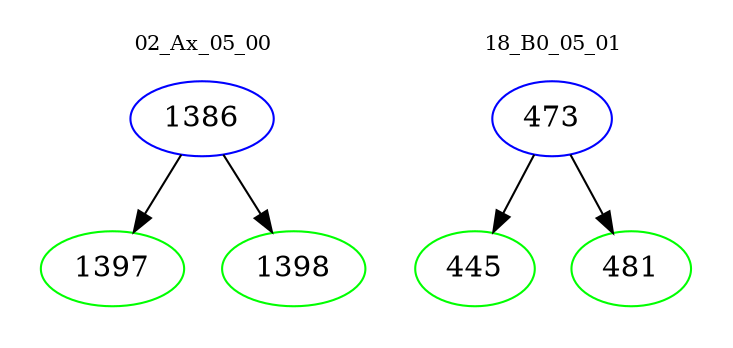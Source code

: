 digraph{
subgraph cluster_0 {
color = white
label = "02_Ax_05_00";
fontsize=10;
T0_1386 [label="1386", color="blue"]
T0_1386 -> T0_1397 [color="black"]
T0_1397 [label="1397", color="green"]
T0_1386 -> T0_1398 [color="black"]
T0_1398 [label="1398", color="green"]
}
subgraph cluster_1 {
color = white
label = "18_B0_05_01";
fontsize=10;
T1_473 [label="473", color="blue"]
T1_473 -> T1_445 [color="black"]
T1_445 [label="445", color="green"]
T1_473 -> T1_481 [color="black"]
T1_481 [label="481", color="green"]
}
}
